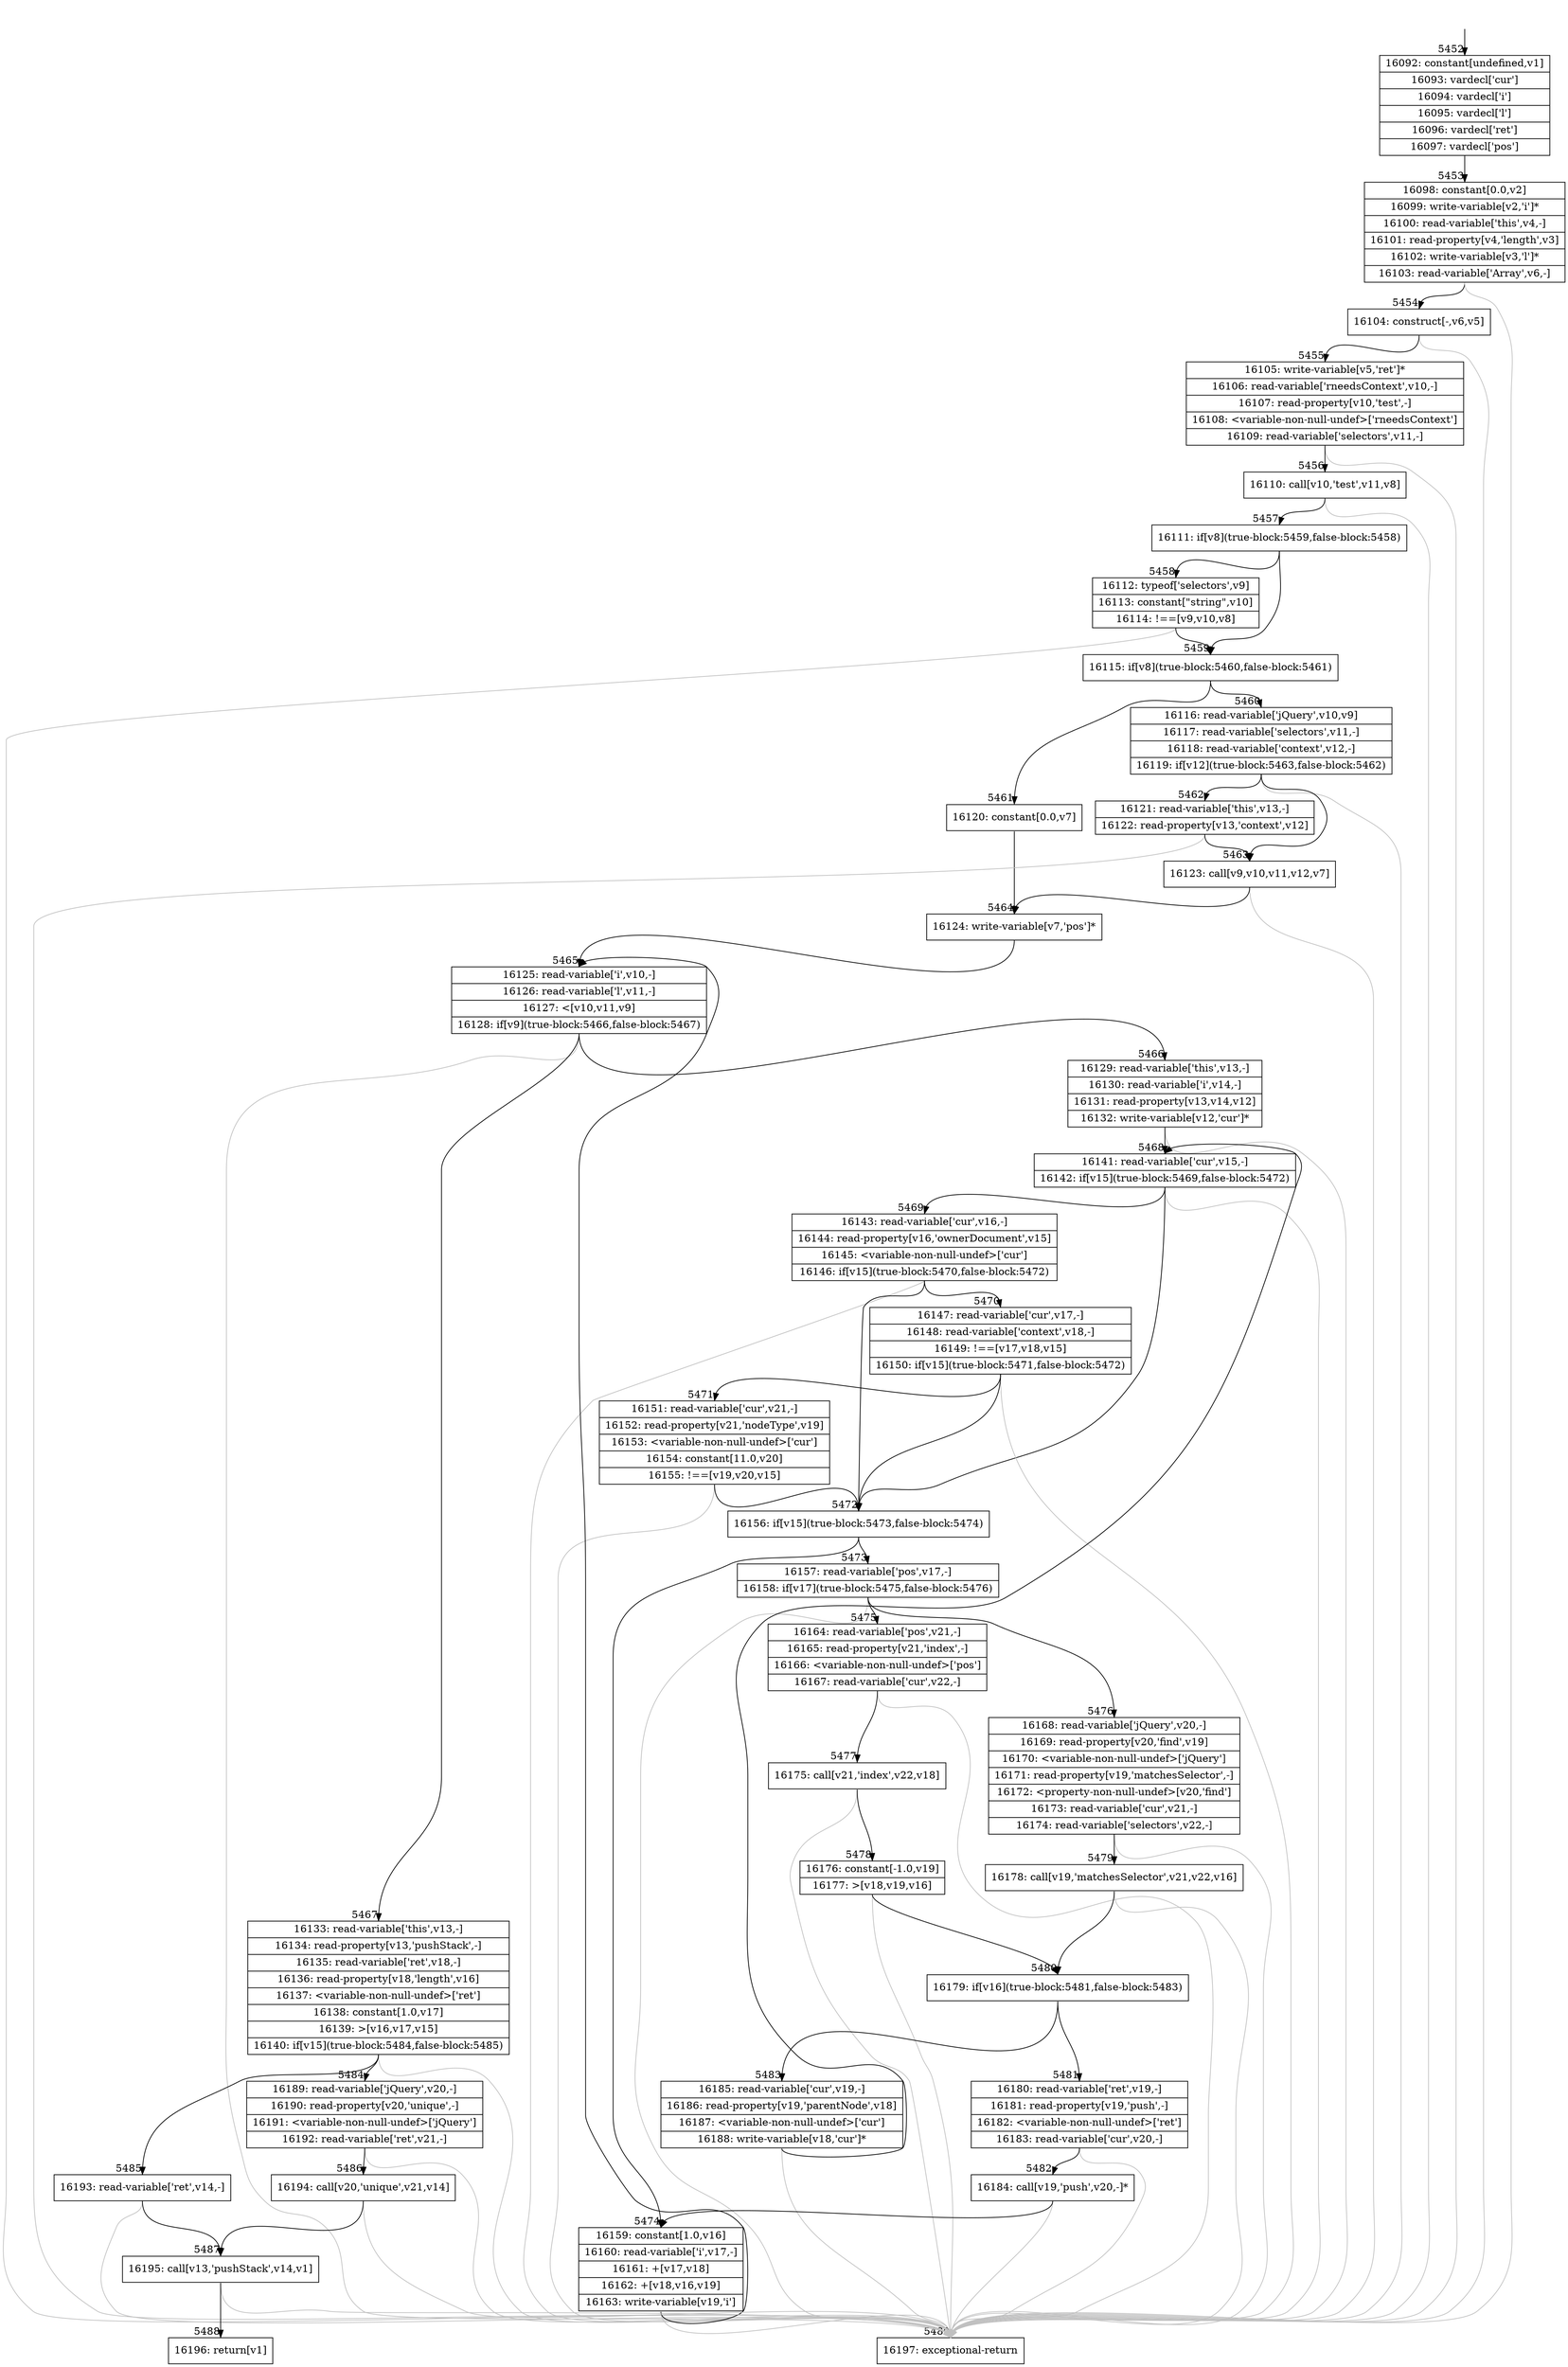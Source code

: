 digraph {
rankdir="TD"
BB_entry345[shape=none,label=""];
BB_entry345 -> BB5452 [tailport=s, headport=n, headlabel="    5452"]
BB5452 [shape=record label="{16092: constant[undefined,v1]|16093: vardecl['cur']|16094: vardecl['i']|16095: vardecl['l']|16096: vardecl['ret']|16097: vardecl['pos']}" ] 
BB5452 -> BB5453 [tailport=s, headport=n, headlabel="      5453"]
BB5453 [shape=record label="{16098: constant[0.0,v2]|16099: write-variable[v2,'i']*|16100: read-variable['this',v4,-]|16101: read-property[v4,'length',v3]|16102: write-variable[v3,'l']*|16103: read-variable['Array',v6,-]}" ] 
BB5453 -> BB5454 [tailport=s, headport=n, headlabel="      5454"]
BB5453 -> BB5489 [tailport=s, headport=n, color=gray, headlabel="      5489"]
BB5454 [shape=record label="{16104: construct[-,v6,v5]}" ] 
BB5454 -> BB5455 [tailport=s, headport=n, headlabel="      5455"]
BB5454 -> BB5489 [tailport=s, headport=n, color=gray]
BB5455 [shape=record label="{16105: write-variable[v5,'ret']*|16106: read-variable['rneedsContext',v10,-]|16107: read-property[v10,'test',-]|16108: \<variable-non-null-undef\>['rneedsContext']|16109: read-variable['selectors',v11,-]}" ] 
BB5455 -> BB5456 [tailport=s, headport=n, headlabel="      5456"]
BB5455 -> BB5489 [tailport=s, headport=n, color=gray]
BB5456 [shape=record label="{16110: call[v10,'test',v11,v8]}" ] 
BB5456 -> BB5457 [tailport=s, headport=n, headlabel="      5457"]
BB5456 -> BB5489 [tailport=s, headport=n, color=gray]
BB5457 [shape=record label="{16111: if[v8](true-block:5459,false-block:5458)}" ] 
BB5457 -> BB5459 [tailport=s, headport=n, headlabel="      5459"]
BB5457 -> BB5458 [tailport=s, headport=n, headlabel="      5458"]
BB5458 [shape=record label="{16112: typeof['selectors',v9]|16113: constant[\"string\",v10]|16114: !==[v9,v10,v8]}" ] 
BB5458 -> BB5459 [tailport=s, headport=n]
BB5458 -> BB5489 [tailport=s, headport=n, color=gray]
BB5459 [shape=record label="{16115: if[v8](true-block:5460,false-block:5461)}" ] 
BB5459 -> BB5460 [tailport=s, headport=n, headlabel="      5460"]
BB5459 -> BB5461 [tailport=s, headport=n, headlabel="      5461"]
BB5460 [shape=record label="{16116: read-variable['jQuery',v10,v9]|16117: read-variable['selectors',v11,-]|16118: read-variable['context',v12,-]|16119: if[v12](true-block:5463,false-block:5462)}" ] 
BB5460 -> BB5463 [tailport=s, headport=n, headlabel="      5463"]
BB5460 -> BB5462 [tailport=s, headport=n, headlabel="      5462"]
BB5460 -> BB5489 [tailport=s, headport=n, color=gray]
BB5461 [shape=record label="{16120: constant[0.0,v7]}" ] 
BB5461 -> BB5464 [tailport=s, headport=n, headlabel="      5464"]
BB5462 [shape=record label="{16121: read-variable['this',v13,-]|16122: read-property[v13,'context',v12]}" ] 
BB5462 -> BB5463 [tailport=s, headport=n]
BB5462 -> BB5489 [tailport=s, headport=n, color=gray]
BB5463 [shape=record label="{16123: call[v9,v10,v11,v12,v7]}" ] 
BB5463 -> BB5464 [tailport=s, headport=n]
BB5463 -> BB5489 [tailport=s, headport=n, color=gray]
BB5464 [shape=record label="{16124: write-variable[v7,'pos']*}" ] 
BB5464 -> BB5465 [tailport=s, headport=n, headlabel="      5465"]
BB5465 [shape=record label="{16125: read-variable['i',v10,-]|16126: read-variable['l',v11,-]|16127: \<[v10,v11,v9]|16128: if[v9](true-block:5466,false-block:5467)}" ] 
BB5465 -> BB5466 [tailport=s, headport=n, headlabel="      5466"]
BB5465 -> BB5467 [tailport=s, headport=n, headlabel="      5467"]
BB5465 -> BB5489 [tailport=s, headport=n, color=gray]
BB5466 [shape=record label="{16129: read-variable['this',v13,-]|16130: read-variable['i',v14,-]|16131: read-property[v13,v14,v12]|16132: write-variable[v12,'cur']*}" ] 
BB5466 -> BB5468 [tailport=s, headport=n, headlabel="      5468"]
BB5466 -> BB5489 [tailport=s, headport=n, color=gray]
BB5467 [shape=record label="{16133: read-variable['this',v13,-]|16134: read-property[v13,'pushStack',-]|16135: read-variable['ret',v18,-]|16136: read-property[v18,'length',v16]|16137: \<variable-non-null-undef\>['ret']|16138: constant[1.0,v17]|16139: \>[v16,v17,v15]|16140: if[v15](true-block:5484,false-block:5485)}" ] 
BB5467 -> BB5484 [tailport=s, headport=n, headlabel="      5484"]
BB5467 -> BB5485 [tailport=s, headport=n, headlabel="      5485"]
BB5467 -> BB5489 [tailport=s, headport=n, color=gray]
BB5468 [shape=record label="{16141: read-variable['cur',v15,-]|16142: if[v15](true-block:5469,false-block:5472)}" ] 
BB5468 -> BB5472 [tailport=s, headport=n, headlabel="      5472"]
BB5468 -> BB5469 [tailport=s, headport=n, headlabel="      5469"]
BB5468 -> BB5489 [tailport=s, headport=n, color=gray]
BB5469 [shape=record label="{16143: read-variable['cur',v16,-]|16144: read-property[v16,'ownerDocument',v15]|16145: \<variable-non-null-undef\>['cur']|16146: if[v15](true-block:5470,false-block:5472)}" ] 
BB5469 -> BB5472 [tailport=s, headport=n]
BB5469 -> BB5470 [tailport=s, headport=n, headlabel="      5470"]
BB5469 -> BB5489 [tailport=s, headport=n, color=gray]
BB5470 [shape=record label="{16147: read-variable['cur',v17,-]|16148: read-variable['context',v18,-]|16149: !==[v17,v18,v15]|16150: if[v15](true-block:5471,false-block:5472)}" ] 
BB5470 -> BB5472 [tailport=s, headport=n]
BB5470 -> BB5471 [tailport=s, headport=n, headlabel="      5471"]
BB5470 -> BB5489 [tailport=s, headport=n, color=gray]
BB5471 [shape=record label="{16151: read-variable['cur',v21,-]|16152: read-property[v21,'nodeType',v19]|16153: \<variable-non-null-undef\>['cur']|16154: constant[11.0,v20]|16155: !==[v19,v20,v15]}" ] 
BB5471 -> BB5472 [tailport=s, headport=n]
BB5471 -> BB5489 [tailport=s, headport=n, color=gray]
BB5472 [shape=record label="{16156: if[v15](true-block:5473,false-block:5474)}" ] 
BB5472 -> BB5473 [tailport=s, headport=n, headlabel="      5473"]
BB5472 -> BB5474 [tailport=s, headport=n, headlabel="      5474"]
BB5473 [shape=record label="{16157: read-variable['pos',v17,-]|16158: if[v17](true-block:5475,false-block:5476)}" ] 
BB5473 -> BB5475 [tailport=s, headport=n, headlabel="      5475"]
BB5473 -> BB5476 [tailport=s, headport=n, headlabel="      5476"]
BB5473 -> BB5489 [tailport=s, headport=n, color=gray]
BB5474 [shape=record label="{16159: constant[1.0,v16]|16160: read-variable['i',v17,-]|16161: +[v17,v18]|16162: +[v18,v16,v19]|16163: write-variable[v19,'i']}" ] 
BB5474 -> BB5465 [tailport=s, headport=n]
BB5474 -> BB5489 [tailport=s, headport=n, color=gray]
BB5475 [shape=record label="{16164: read-variable['pos',v21,-]|16165: read-property[v21,'index',-]|16166: \<variable-non-null-undef\>['pos']|16167: read-variable['cur',v22,-]}" ] 
BB5475 -> BB5477 [tailport=s, headport=n, headlabel="      5477"]
BB5475 -> BB5489 [tailport=s, headport=n, color=gray]
BB5476 [shape=record label="{16168: read-variable['jQuery',v20,-]|16169: read-property[v20,'find',v19]|16170: \<variable-non-null-undef\>['jQuery']|16171: read-property[v19,'matchesSelector',-]|16172: \<property-non-null-undef\>[v20,'find']|16173: read-variable['cur',v21,-]|16174: read-variable['selectors',v22,-]}" ] 
BB5476 -> BB5479 [tailport=s, headport=n, headlabel="      5479"]
BB5476 -> BB5489 [tailport=s, headport=n, color=gray]
BB5477 [shape=record label="{16175: call[v21,'index',v22,v18]}" ] 
BB5477 -> BB5478 [tailport=s, headport=n, headlabel="      5478"]
BB5477 -> BB5489 [tailport=s, headport=n, color=gray]
BB5478 [shape=record label="{16176: constant[-1.0,v19]|16177: \>[v18,v19,v16]}" ] 
BB5478 -> BB5480 [tailport=s, headport=n, headlabel="      5480"]
BB5478 -> BB5489 [tailport=s, headport=n, color=gray]
BB5479 [shape=record label="{16178: call[v19,'matchesSelector',v21,v22,v16]}" ] 
BB5479 -> BB5480 [tailport=s, headport=n]
BB5479 -> BB5489 [tailport=s, headport=n, color=gray]
BB5480 [shape=record label="{16179: if[v16](true-block:5481,false-block:5483)}" ] 
BB5480 -> BB5481 [tailport=s, headport=n, headlabel="      5481"]
BB5480 -> BB5483 [tailport=s, headport=n, headlabel="      5483"]
BB5481 [shape=record label="{16180: read-variable['ret',v19,-]|16181: read-property[v19,'push',-]|16182: \<variable-non-null-undef\>['ret']|16183: read-variable['cur',v20,-]}" ] 
BB5481 -> BB5482 [tailport=s, headport=n, headlabel="      5482"]
BB5481 -> BB5489 [tailport=s, headport=n, color=gray]
BB5482 [shape=record label="{16184: call[v19,'push',v20,-]*}" ] 
BB5482 -> BB5474 [tailport=s, headport=n]
BB5482 -> BB5489 [tailport=s, headport=n, color=gray]
BB5483 [shape=record label="{16185: read-variable['cur',v19,-]|16186: read-property[v19,'parentNode',v18]|16187: \<variable-non-null-undef\>['cur']|16188: write-variable[v18,'cur']*}" ] 
BB5483 -> BB5468 [tailport=s, headport=n]
BB5483 -> BB5489 [tailport=s, headport=n, color=gray]
BB5484 [shape=record label="{16189: read-variable['jQuery',v20,-]|16190: read-property[v20,'unique',-]|16191: \<variable-non-null-undef\>['jQuery']|16192: read-variable['ret',v21,-]}" ] 
BB5484 -> BB5486 [tailport=s, headport=n, headlabel="      5486"]
BB5484 -> BB5489 [tailport=s, headport=n, color=gray]
BB5485 [shape=record label="{16193: read-variable['ret',v14,-]}" ] 
BB5485 -> BB5487 [tailport=s, headport=n, headlabel="      5487"]
BB5485 -> BB5489 [tailport=s, headport=n, color=gray]
BB5486 [shape=record label="{16194: call[v20,'unique',v21,v14]}" ] 
BB5486 -> BB5487 [tailport=s, headport=n]
BB5486 -> BB5489 [tailport=s, headport=n, color=gray]
BB5487 [shape=record label="{16195: call[v13,'pushStack',v14,v1]}" ] 
BB5487 -> BB5488 [tailport=s, headport=n, headlabel="      5488"]
BB5487 -> BB5489 [tailport=s, headport=n, color=gray]
BB5488 [shape=record label="{16196: return[v1]}" ] 
BB5489 [shape=record label="{16197: exceptional-return}" ] 
}
